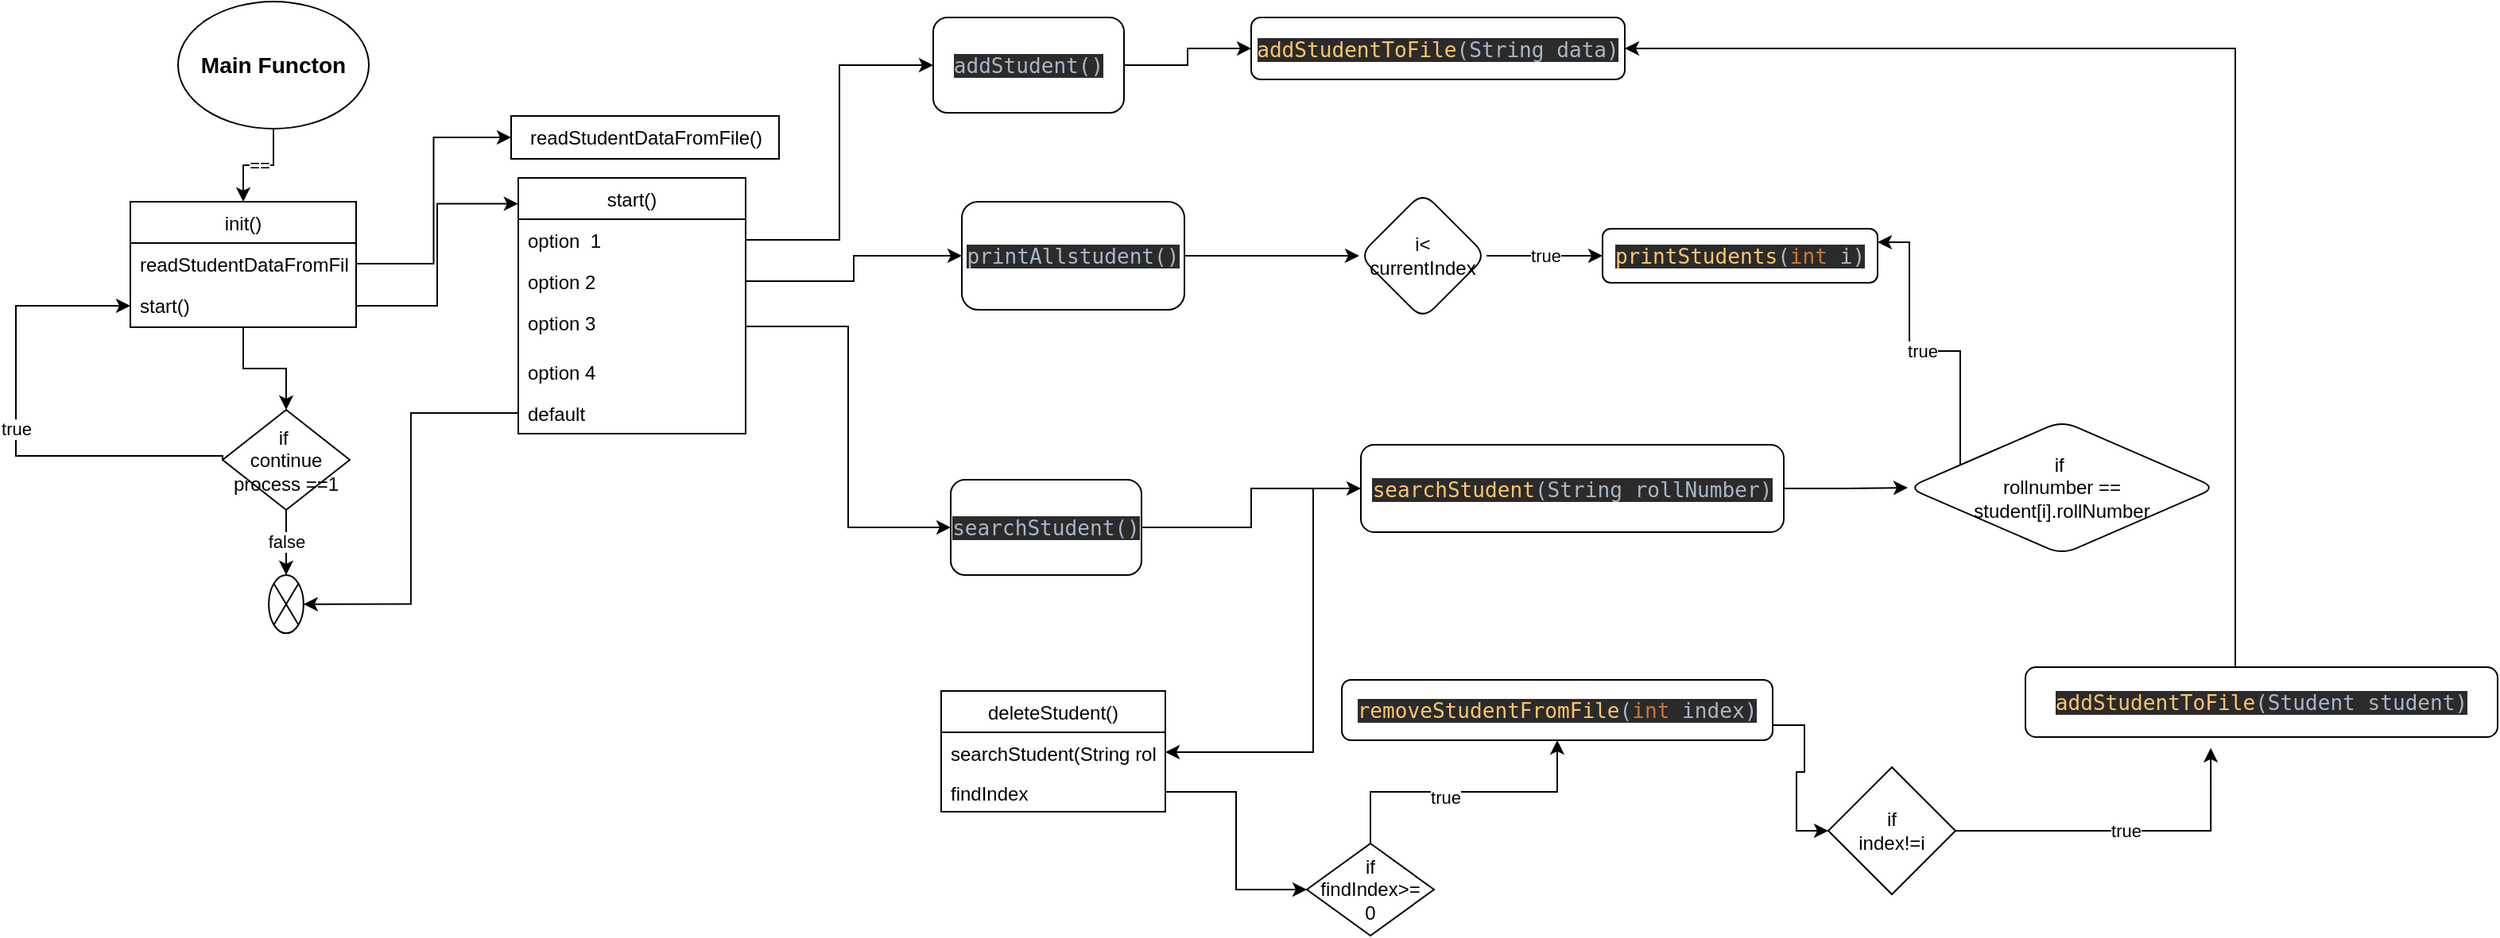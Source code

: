 <mxfile version="16.1.2" type="device"><diagram id="C5RBs43oDa-KdzZeNtuy" name="Page-1"><mxGraphModel dx="1564" dy="4458" grid="0" gridSize="10" guides="1" tooltips="1" connect="1" arrows="1" fold="1" page="1" pageScale="1" pageWidth="4681" pageHeight="3300" math="0" shadow="0"><root><mxCell id="WIyWlLk6GJQsqaUBKTNV-0"/><mxCell id="WIyWlLk6GJQsqaUBKTNV-1" parent="WIyWlLk6GJQsqaUBKTNV-0"/><mxCell id="5PJMO6xiouoN5bRu9_6--18" value="==" style="edgeStyle=orthogonalEdgeStyle;rounded=0;orthogonalLoop=1;jettySize=auto;html=1;exitX=0.5;exitY=1;exitDx=0;exitDy=0;" edge="1" parent="WIyWlLk6GJQsqaUBKTNV-1" source="5PJMO6xiouoN5bRu9_6--0" target="5PJMO6xiouoN5bRu9_6--9"><mxGeometry relative="1" as="geometry"/></mxCell><mxCell id="5PJMO6xiouoN5bRu9_6--0" value="&lt;h3&gt;Main Functon&lt;/h3&gt;" style="ellipse;whiteSpace=wrap;html=1;" vertex="1" parent="WIyWlLk6GJQsqaUBKTNV-1"><mxGeometry x="1009.0" y="-1520" width="120" height="80" as="geometry"/></mxCell><mxCell id="5PJMO6xiouoN5bRu9_6--29" style="edgeStyle=orthogonalEdgeStyle;rounded=0;orthogonalLoop=1;jettySize=auto;html=1;entryX=0.5;entryY=0;entryDx=0;entryDy=0;" edge="1" parent="WIyWlLk6GJQsqaUBKTNV-1" source="5PJMO6xiouoN5bRu9_6--9" target="5PJMO6xiouoN5bRu9_6--25"><mxGeometry relative="1" as="geometry"/></mxCell><mxCell id="5PJMO6xiouoN5bRu9_6--9" value="init()" style="swimlane;fontStyle=0;childLayout=stackLayout;horizontal=1;startSize=26;fillColor=none;horizontalStack=0;resizeParent=1;resizeParentMax=0;resizeLast=0;collapsible=1;marginBottom=0;" vertex="1" parent="WIyWlLk6GJQsqaUBKTNV-1"><mxGeometry x="979.0" y="-1394" width="142" height="79" as="geometry"/></mxCell><mxCell id="5PJMO6xiouoN5bRu9_6--10" value="readStudentDataFromFile()" style="text;strokeColor=none;fillColor=none;align=left;verticalAlign=top;spacingLeft=4;spacingRight=4;overflow=hidden;rotatable=0;points=[[0,0.5],[1,0.5]];portConstraint=eastwest;" vertex="1" parent="5PJMO6xiouoN5bRu9_6--9"><mxGeometry y="26" width="142" height="26" as="geometry"/></mxCell><mxCell id="5PJMO6xiouoN5bRu9_6--11" value="start()" style="text;strokeColor=none;fillColor=none;align=left;verticalAlign=top;spacingLeft=4;spacingRight=4;overflow=hidden;rotatable=0;points=[[0,0.5],[1,0.5]];portConstraint=eastwest;" vertex="1" parent="5PJMO6xiouoN5bRu9_6--9"><mxGeometry y="52" width="142" height="27" as="geometry"/></mxCell><mxCell id="5PJMO6xiouoN5bRu9_6--20" value="start()" style="swimlane;fontStyle=0;childLayout=stackLayout;horizontal=1;startSize=26;fillColor=none;horizontalStack=0;resizeParent=1;resizeParentMax=0;resizeLast=0;collapsible=1;marginBottom=0;" vertex="1" parent="WIyWlLk6GJQsqaUBKTNV-1"><mxGeometry x="1223" y="-1409" width="143" height="161" as="geometry"><mxRectangle x="538" y="-1032" width="58" height="26" as="alternateBounds"/></mxGeometry></mxCell><mxCell id="5PJMO6xiouoN5bRu9_6--21" value="option  1&#10;" style="text;strokeColor=none;fillColor=none;align=left;verticalAlign=top;spacingLeft=4;spacingRight=4;overflow=hidden;rotatable=0;points=[[0,0.5],[1,0.5]];portConstraint=eastwest;" vertex="1" parent="5PJMO6xiouoN5bRu9_6--20"><mxGeometry y="26" width="143" height="26" as="geometry"/></mxCell><mxCell id="5PJMO6xiouoN5bRu9_6--22" value="option 2" style="text;strokeColor=none;fillColor=none;align=left;verticalAlign=top;spacingLeft=4;spacingRight=4;overflow=hidden;rotatable=0;points=[[0,0.5],[1,0.5]];portConstraint=eastwest;" vertex="1" parent="5PJMO6xiouoN5bRu9_6--20"><mxGeometry y="52" width="143" height="26" as="geometry"/></mxCell><mxCell id="5PJMO6xiouoN5bRu9_6--23" value="option 3" style="text;strokeColor=none;fillColor=none;align=left;verticalAlign=top;spacingLeft=4;spacingRight=4;overflow=hidden;rotatable=0;points=[[0,0.5],[1,0.5]];portConstraint=eastwest;" vertex="1" parent="5PJMO6xiouoN5bRu9_6--20"><mxGeometry y="78" width="143" height="31" as="geometry"/></mxCell><mxCell id="5PJMO6xiouoN5bRu9_6--35" value="option 4" style="text;strokeColor=none;fillColor=none;align=left;verticalAlign=top;spacingLeft=4;spacingRight=4;overflow=hidden;rotatable=0;points=[[0,0.5],[1,0.5]];portConstraint=eastwest;" vertex="1" parent="5PJMO6xiouoN5bRu9_6--20"><mxGeometry y="109" width="143" height="26" as="geometry"/></mxCell><mxCell id="5PJMO6xiouoN5bRu9_6--36" value="default&#10;" style="text;strokeColor=none;fillColor=none;align=left;verticalAlign=top;spacingLeft=4;spacingRight=4;overflow=hidden;rotatable=0;points=[[0,0.5],[1,0.5]];portConstraint=eastwest;" vertex="1" parent="5PJMO6xiouoN5bRu9_6--20"><mxGeometry y="135" width="143" height="26" as="geometry"/></mxCell><mxCell id="5PJMO6xiouoN5bRu9_6--24" style="edgeStyle=orthogonalEdgeStyle;rounded=0;orthogonalLoop=1;jettySize=auto;html=1;exitX=1;exitY=0.5;exitDx=0;exitDy=0;entryX=-0.001;entryY=0.101;entryDx=0;entryDy=0;entryPerimeter=0;" edge="1" parent="WIyWlLk6GJQsqaUBKTNV-1" source="5PJMO6xiouoN5bRu9_6--11" target="5PJMO6xiouoN5bRu9_6--20"><mxGeometry relative="1" as="geometry"/></mxCell><mxCell id="5PJMO6xiouoN5bRu9_6--28" value="true" style="edgeStyle=orthogonalEdgeStyle;rounded=0;orthogonalLoop=1;jettySize=auto;html=1;exitX=0;exitY=0.5;exitDx=0;exitDy=0;entryX=0;entryY=0.5;entryDx=0;entryDy=0;" edge="1" parent="WIyWlLk6GJQsqaUBKTNV-1" source="5PJMO6xiouoN5bRu9_6--25" target="5PJMO6xiouoN5bRu9_6--11"><mxGeometry relative="1" as="geometry"><Array as="points"><mxPoint x="907.0" y="-1234"/><mxPoint x="907.0" y="-1329"/></Array></mxGeometry></mxCell><mxCell id="5PJMO6xiouoN5bRu9_6--30" value="false" style="edgeStyle=orthogonalEdgeStyle;rounded=0;orthogonalLoop=1;jettySize=auto;html=1;exitX=0.5;exitY=1;exitDx=0;exitDy=0;" edge="1" parent="WIyWlLk6GJQsqaUBKTNV-1" source="5PJMO6xiouoN5bRu9_6--25" target="5PJMO6xiouoN5bRu9_6--31"><mxGeometry relative="1" as="geometry"><mxPoint x="1077.111" y="-1150.679" as="targetPoint"/></mxGeometry></mxCell><mxCell id="5PJMO6xiouoN5bRu9_6--25" value="if&amp;nbsp;&lt;br&gt;continue process ==1" style="rhombus;whiteSpace=wrap;html=1;" vertex="1" parent="WIyWlLk6GJQsqaUBKTNV-1"><mxGeometry x="1037" y="-1263" width="80" height="63" as="geometry"/></mxCell><mxCell id="5PJMO6xiouoN5bRu9_6--31" value="" style="shape=sumEllipse;perimeter=ellipsePerimeter;whiteSpace=wrap;html=1;backgroundOutline=1;" vertex="1" parent="WIyWlLk6GJQsqaUBKTNV-1"><mxGeometry x="1066.05" y="-1159" width="21.89" height="36.68" as="geometry"/></mxCell><mxCell id="5PJMO6xiouoN5bRu9_6--38" value="&lt;span style=&quot;text-align: left&quot;&gt;readStudentDataFromFile()&lt;/span&gt;" style="rounded=0;whiteSpace=wrap;html=1;" vertex="1" parent="WIyWlLk6GJQsqaUBKTNV-1"><mxGeometry x="1218.5" y="-1448" width="168.5" height="27" as="geometry"/></mxCell><mxCell id="5PJMO6xiouoN5bRu9_6--39" style="edgeStyle=orthogonalEdgeStyle;rounded=0;orthogonalLoop=1;jettySize=auto;html=1;entryX=0;entryY=0.5;entryDx=0;entryDy=0;" edge="1" parent="WIyWlLk6GJQsqaUBKTNV-1" source="5PJMO6xiouoN5bRu9_6--10" target="5PJMO6xiouoN5bRu9_6--38"><mxGeometry relative="1" as="geometry"/></mxCell><mxCell id="5PJMO6xiouoN5bRu9_6--62" value="" style="edgeStyle=orthogonalEdgeStyle;rounded=0;orthogonalLoop=1;jettySize=auto;html=1;" edge="1" parent="WIyWlLk6GJQsqaUBKTNV-1" source="5PJMO6xiouoN5bRu9_6--41" target="5PJMO6xiouoN5bRu9_6--61"><mxGeometry relative="1" as="geometry"/></mxCell><mxCell id="5PJMO6xiouoN5bRu9_6--41" value="&lt;pre style=&quot;background-color: #2b2b2b ; color: #a9b7c6 ; font-family: &amp;#34;jetbrains mono&amp;#34; , monospace ; font-size: 9.8pt&quot;&gt;addStudent()&lt;/pre&gt;" style="rounded=1;whiteSpace=wrap;html=1;" vertex="1" parent="WIyWlLk6GJQsqaUBKTNV-1"><mxGeometry x="1484" y="-1510" width="120" height="60" as="geometry"/></mxCell><mxCell id="5PJMO6xiouoN5bRu9_6--74" value="" style="edgeStyle=orthogonalEdgeStyle;rounded=0;orthogonalLoop=1;jettySize=auto;html=1;" edge="1" parent="WIyWlLk6GJQsqaUBKTNV-1" source="5PJMO6xiouoN5bRu9_6--42" target="5PJMO6xiouoN5bRu9_6--73"><mxGeometry relative="1" as="geometry"/></mxCell><mxCell id="5PJMO6xiouoN5bRu9_6--42" value="&lt;pre style=&quot;background-color: #2b2b2b ; color: #a9b7c6 ; font-family: &amp;#34;jetbrains mono&amp;#34; , monospace ; font-size: 9.8pt&quot;&gt;printAllstudent()&lt;/pre&gt;" style="rounded=1;whiteSpace=wrap;html=1;" vertex="1" parent="WIyWlLk6GJQsqaUBKTNV-1"><mxGeometry x="1502" y="-1394" width="140" height="68" as="geometry"/></mxCell><mxCell id="5PJMO6xiouoN5bRu9_6--68" value="" style="edgeStyle=orthogonalEdgeStyle;rounded=0;orthogonalLoop=1;jettySize=auto;html=1;" edge="1" parent="WIyWlLk6GJQsqaUBKTNV-1" source="5PJMO6xiouoN5bRu9_6--43" target="5PJMO6xiouoN5bRu9_6--67"><mxGeometry relative="1" as="geometry"/></mxCell><mxCell id="5PJMO6xiouoN5bRu9_6--43" value="&lt;pre style=&quot;background-color: #2b2b2b ; color: #a9b7c6 ; font-family: &amp;#34;jetbrains mono&amp;#34; , monospace ; font-size: 9.8pt&quot;&gt;searchStudent()&lt;/pre&gt;" style="rounded=1;whiteSpace=wrap;html=1;" vertex="1" parent="WIyWlLk6GJQsqaUBKTNV-1"><mxGeometry x="1495" y="-1219" width="120" height="60" as="geometry"/></mxCell><mxCell id="5PJMO6xiouoN5bRu9_6--52" style="edgeStyle=orthogonalEdgeStyle;rounded=0;orthogonalLoop=1;jettySize=auto;html=1;entryX=0;entryY=0.5;entryDx=0;entryDy=0;" edge="1" parent="WIyWlLk6GJQsqaUBKTNV-1" source="5PJMO6xiouoN5bRu9_6--21" target="5PJMO6xiouoN5bRu9_6--41"><mxGeometry relative="1" as="geometry"/></mxCell><mxCell id="5PJMO6xiouoN5bRu9_6--53" style="edgeStyle=orthogonalEdgeStyle;rounded=0;orthogonalLoop=1;jettySize=auto;html=1;entryX=0;entryY=0.5;entryDx=0;entryDy=0;" edge="1" parent="WIyWlLk6GJQsqaUBKTNV-1" source="5PJMO6xiouoN5bRu9_6--22" target="5PJMO6xiouoN5bRu9_6--42"><mxGeometry relative="1" as="geometry"/></mxCell><mxCell id="5PJMO6xiouoN5bRu9_6--54" style="edgeStyle=orthogonalEdgeStyle;rounded=0;orthogonalLoop=1;jettySize=auto;html=1;entryX=0;entryY=0.5;entryDx=0;entryDy=0;" edge="1" parent="WIyWlLk6GJQsqaUBKTNV-1" source="5PJMO6xiouoN5bRu9_6--23" target="5PJMO6xiouoN5bRu9_6--43"><mxGeometry relative="1" as="geometry"/></mxCell><mxCell id="5PJMO6xiouoN5bRu9_6--60" style="edgeStyle=orthogonalEdgeStyle;rounded=0;orthogonalLoop=1;jettySize=auto;html=1;entryX=1;entryY=0.5;entryDx=0;entryDy=0;" edge="1" parent="WIyWlLk6GJQsqaUBKTNV-1" source="5PJMO6xiouoN5bRu9_6--36" target="5PJMO6xiouoN5bRu9_6--31"><mxGeometry relative="1" as="geometry"/></mxCell><mxCell id="5PJMO6xiouoN5bRu9_6--61" value="&lt;pre style=&quot;background-color: #2b2b2b ; color: #a9b7c6 ; font-family: &amp;#34;jetbrains mono&amp;#34; , monospace ; font-size: 9.8pt&quot;&gt;&lt;span style=&quot;color: #ffc66d&quot;&gt;addStudentToFile&lt;/span&gt;(String data)&lt;/pre&gt;" style="whiteSpace=wrap;html=1;rounded=1;" vertex="1" parent="WIyWlLk6GJQsqaUBKTNV-1"><mxGeometry x="1684" y="-1510" width="235" height="39" as="geometry"/></mxCell><mxCell id="5PJMO6xiouoN5bRu9_6--65" value="&lt;pre style=&quot;background-color: #2b2b2b ; color: #a9b7c6 ; font-family: &amp;#34;jetbrains mono&amp;#34; , monospace ; font-size: 9.8pt&quot;&gt;&lt;span style=&quot;color: #ffc66d&quot;&gt;printStudents&lt;/span&gt;(&lt;span style=&quot;color: #cc7832&quot;&gt;int &lt;/span&gt;i)&lt;/pre&gt;" style="whiteSpace=wrap;html=1;rounded=1;" vertex="1" parent="WIyWlLk6GJQsqaUBKTNV-1"><mxGeometry x="1905" y="-1377" width="173" height="34" as="geometry"/></mxCell><mxCell id="5PJMO6xiouoN5bRu9_6--77" value="" style="edgeStyle=orthogonalEdgeStyle;rounded=0;orthogonalLoop=1;jettySize=auto;html=1;" edge="1" parent="WIyWlLk6GJQsqaUBKTNV-1" source="5PJMO6xiouoN5bRu9_6--67" target="5PJMO6xiouoN5bRu9_6--76"><mxGeometry relative="1" as="geometry"/></mxCell><mxCell id="5PJMO6xiouoN5bRu9_6--98" style="edgeStyle=orthogonalEdgeStyle;rounded=0;orthogonalLoop=1;jettySize=auto;html=1;entryX=1;entryY=0.5;entryDx=0;entryDy=0;" edge="1" parent="WIyWlLk6GJQsqaUBKTNV-1" source="5PJMO6xiouoN5bRu9_6--67" target="5PJMO6xiouoN5bRu9_6--80"><mxGeometry relative="1" as="geometry"><Array as="points"><mxPoint x="1723" y="-1213"/><mxPoint x="1723" y="-1047"/></Array></mxGeometry></mxCell><mxCell id="5PJMO6xiouoN5bRu9_6--67" value="&lt;pre style=&quot;background-color: #2b2b2b ; color: #a9b7c6 ; font-family: &amp;#34;jetbrains mono&amp;#34; , monospace ; font-size: 9.8pt&quot;&gt;&lt;span style=&quot;color: #ffc66d&quot;&gt;searchStudent&lt;/span&gt;(String rollNumber)&lt;/pre&gt;" style="whiteSpace=wrap;html=1;rounded=1;" vertex="1" parent="WIyWlLk6GJQsqaUBKTNV-1"><mxGeometry x="1753" y="-1241" width="266" height="55" as="geometry"/></mxCell><mxCell id="5PJMO6xiouoN5bRu9_6--104" style="edgeStyle=orthogonalEdgeStyle;rounded=0;orthogonalLoop=1;jettySize=auto;html=1;exitX=1;exitY=0.75;exitDx=0;exitDy=0;entryX=0;entryY=0.5;entryDx=0;entryDy=0;" edge="1" parent="WIyWlLk6GJQsqaUBKTNV-1" source="5PJMO6xiouoN5bRu9_6--69" target="5PJMO6xiouoN5bRu9_6--102"><mxGeometry relative="1" as="geometry"/></mxCell><mxCell id="5PJMO6xiouoN5bRu9_6--69" value="&lt;pre style=&quot;background-color: #2b2b2b ; color: #a9b7c6 ; font-family: &amp;#34;jetbrains mono&amp;#34; , monospace ; font-size: 9.8pt&quot;&gt;&lt;span style=&quot;color: #ffc66d&quot;&gt;removeStudentFromFile&lt;/span&gt;(&lt;span style=&quot;color: #cc7832&quot;&gt;int &lt;/span&gt;index)&lt;/pre&gt;" style="whiteSpace=wrap;html=1;rounded=1;" vertex="1" parent="WIyWlLk6GJQsqaUBKTNV-1"><mxGeometry x="1741" y="-1093" width="271" height="38" as="geometry"/></mxCell><mxCell id="5PJMO6xiouoN5bRu9_6--75" value="true" style="edgeStyle=orthogonalEdgeStyle;rounded=0;orthogonalLoop=1;jettySize=auto;html=1;exitX=1;exitY=0.5;exitDx=0;exitDy=0;entryX=0;entryY=0.5;entryDx=0;entryDy=0;" edge="1" parent="WIyWlLk6GJQsqaUBKTNV-1" source="5PJMO6xiouoN5bRu9_6--73" target="5PJMO6xiouoN5bRu9_6--65"><mxGeometry relative="1" as="geometry"/></mxCell><mxCell id="5PJMO6xiouoN5bRu9_6--73" value="i&amp;lt;&lt;br&gt;currentIndex" style="rhombus;whiteSpace=wrap;html=1;rounded=1;" vertex="1" parent="WIyWlLk6GJQsqaUBKTNV-1"><mxGeometry x="1752" y="-1400" width="80" height="80" as="geometry"/></mxCell><mxCell id="5PJMO6xiouoN5bRu9_6--78" value="true" style="edgeStyle=orthogonalEdgeStyle;rounded=0;orthogonalLoop=1;jettySize=auto;html=1;entryX=1;entryY=0.25;entryDx=0;entryDy=0;" edge="1" parent="WIyWlLk6GJQsqaUBKTNV-1" source="5PJMO6xiouoN5bRu9_6--76" target="5PJMO6xiouoN5bRu9_6--65"><mxGeometry relative="1" as="geometry"><Array as="points"><mxPoint x="2130" y="-1300"/><mxPoint x="2098" y="-1300"/><mxPoint x="2098" y="-1368"/></Array></mxGeometry></mxCell><mxCell id="5PJMO6xiouoN5bRu9_6--76" value="if&amp;nbsp;&lt;br&gt;rollnumber ==&lt;br&gt;student[i].rollNumber" style="rhombus;whiteSpace=wrap;html=1;rounded=1;" vertex="1" parent="WIyWlLk6GJQsqaUBKTNV-1"><mxGeometry x="2097" y="-1256" width="194" height="84" as="geometry"/></mxCell><mxCell id="5PJMO6xiouoN5bRu9_6--79" value="deleteStudent()" style="swimlane;fontStyle=0;childLayout=stackLayout;horizontal=1;startSize=26;fillColor=none;horizontalStack=0;resizeParent=1;resizeParentMax=0;resizeLast=0;collapsible=1;marginBottom=0;" vertex="1" parent="WIyWlLk6GJQsqaUBKTNV-1"><mxGeometry x="1489" y="-1086" width="141" height="76" as="geometry"/></mxCell><mxCell id="5PJMO6xiouoN5bRu9_6--80" value="searchStudent(String rollNumber)" style="text;strokeColor=none;fillColor=none;align=left;verticalAlign=top;spacingLeft=4;spacingRight=4;overflow=hidden;rotatable=0;points=[[0,0.5],[1,0.5]];portConstraint=eastwest;" vertex="1" parent="5PJMO6xiouoN5bRu9_6--79"><mxGeometry y="26" width="141" height="25" as="geometry"/></mxCell><mxCell id="5PJMO6xiouoN5bRu9_6--94" value="findIndex" style="text;strokeColor=none;fillColor=none;align=left;verticalAlign=top;spacingLeft=4;spacingRight=4;overflow=hidden;rotatable=0;points=[[0,0.5],[1,0.5]];portConstraint=eastwest;" vertex="1" parent="5PJMO6xiouoN5bRu9_6--79"><mxGeometry y="51" width="141" height="25" as="geometry"/></mxCell><mxCell id="5PJMO6xiouoN5bRu9_6--88" style="edgeStyle=orthogonalEdgeStyle;rounded=0;orthogonalLoop=1;jettySize=auto;html=1;entryX=0.5;entryY=1;entryDx=0;entryDy=0;" edge="1" parent="WIyWlLk6GJQsqaUBKTNV-1" source="5PJMO6xiouoN5bRu9_6--87" target="5PJMO6xiouoN5bRu9_6--69"><mxGeometry relative="1" as="geometry"/></mxCell><mxCell id="5PJMO6xiouoN5bRu9_6--97" value="true" style="edgeLabel;html=1;align=center;verticalAlign=middle;resizable=0;points=[];" vertex="1" connectable="0" parent="5PJMO6xiouoN5bRu9_6--88"><mxGeometry x="-0.132" y="-2" relative="1" as="geometry"><mxPoint y="1" as="offset"/></mxGeometry></mxCell><mxCell id="5PJMO6xiouoN5bRu9_6--87" value="if&lt;br&gt;findIndex&amp;gt;=&lt;br&gt;0" style="rhombus;whiteSpace=wrap;html=1;" vertex="1" parent="WIyWlLk6GJQsqaUBKTNV-1"><mxGeometry x="1719" y="-990" width="80" height="58" as="geometry"/></mxCell><mxCell id="5PJMO6xiouoN5bRu9_6--95" style="edgeStyle=orthogonalEdgeStyle;rounded=0;orthogonalLoop=1;jettySize=auto;html=1;entryX=0;entryY=0.5;entryDx=0;entryDy=0;" edge="1" parent="WIyWlLk6GJQsqaUBKTNV-1" source="5PJMO6xiouoN5bRu9_6--94" target="5PJMO6xiouoN5bRu9_6--87"><mxGeometry relative="1" as="geometry"/></mxCell><mxCell id="5PJMO6xiouoN5bRu9_6--101" style="edgeStyle=orthogonalEdgeStyle;rounded=0;orthogonalLoop=1;jettySize=auto;html=1;entryX=1;entryY=0.5;entryDx=0;entryDy=0;" edge="1" parent="WIyWlLk6GJQsqaUBKTNV-1" source="5PJMO6xiouoN5bRu9_6--99" target="5PJMO6xiouoN5bRu9_6--61"><mxGeometry relative="1" as="geometry"><Array as="points"><mxPoint x="2303" y="-1490"/></Array></mxGeometry></mxCell><mxCell id="5PJMO6xiouoN5bRu9_6--99" value="&lt;pre style=&quot;background-color: #2b2b2b ; color: #a9b7c6 ; font-family: &amp;#34;jetbrains mono&amp;#34; , monospace ; font-size: 9.8pt&quot;&gt;&lt;span style=&quot;color: #ffc66d&quot;&gt;addStudentToFile&lt;/span&gt;(Student student)&lt;/pre&gt;" style="rounded=1;whiteSpace=wrap;html=1;" vertex="1" parent="WIyWlLk6GJQsqaUBKTNV-1"><mxGeometry x="2171" y="-1101" width="297" height="44" as="geometry"/></mxCell><mxCell id="5PJMO6xiouoN5bRu9_6--103" value="true" style="edgeStyle=orthogonalEdgeStyle;rounded=0;orthogonalLoop=1;jettySize=auto;html=1;" edge="1" parent="WIyWlLk6GJQsqaUBKTNV-1" source="5PJMO6xiouoN5bRu9_6--102"><mxGeometry relative="1" as="geometry"><mxPoint x="2287.556" y="-1050.111" as="targetPoint"/><Array as="points"><mxPoint x="2288" y="-998"/></Array></mxGeometry></mxCell><mxCell id="5PJMO6xiouoN5bRu9_6--102" value="if&lt;br&gt;index!=i" style="rhombus;whiteSpace=wrap;html=1;" vertex="1" parent="WIyWlLk6GJQsqaUBKTNV-1"><mxGeometry x="2047" y="-1038" width="80" height="80" as="geometry"/></mxCell></root></mxGraphModel></diagram></mxfile>